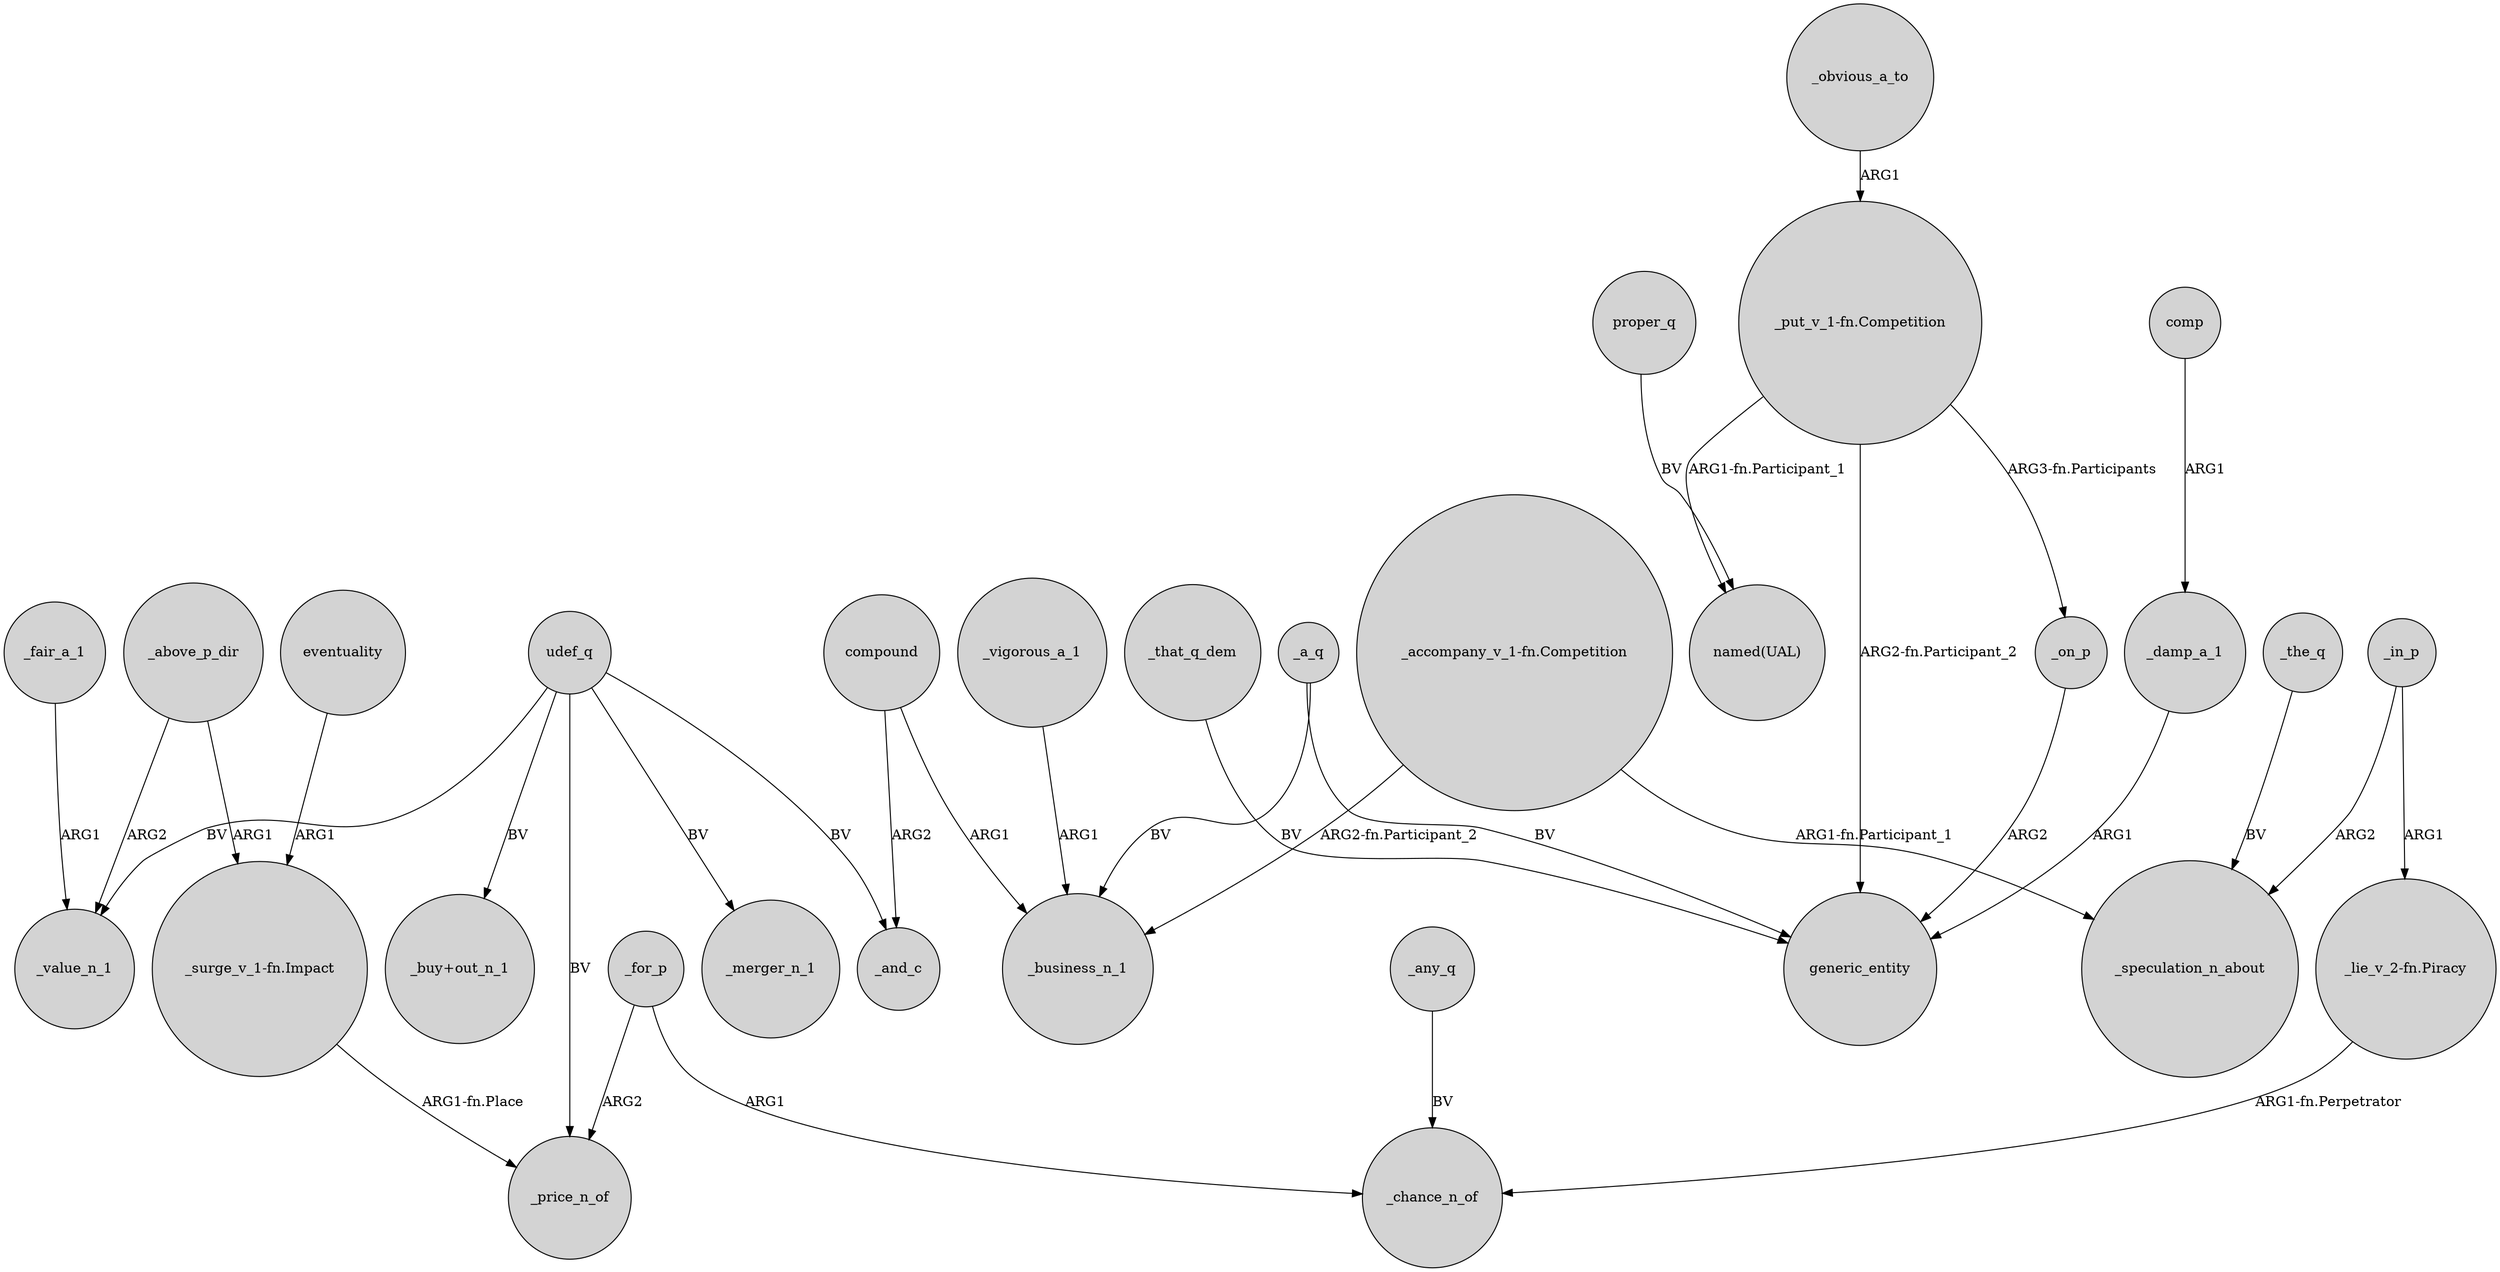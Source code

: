 digraph {
	node [shape=circle style=filled]
	_above_p_dir -> "_surge_v_1-fn.Impact" [label=ARG1]
	_any_q -> _chance_n_of [label=BV]
	_obvious_a_to -> "_put_v_1-fn.Competition" [label=ARG1]
	comp -> _damp_a_1 [label=ARG1]
	udef_q -> _price_n_of [label=BV]
	_damp_a_1 -> generic_entity [label=ARG1]
	udef_q -> _value_n_1 [label=BV]
	_a_q -> _business_n_1 [label=BV]
	_for_p -> _price_n_of [label=ARG2]
	udef_q -> _and_c [label=BV]
	udef_q -> "_buy+out_n_1" [label=BV]
	compound -> _and_c [label=ARG2]
	_in_p -> _speculation_n_about [label=ARG2]
	_for_p -> _chance_n_of [label=ARG1]
	_vigorous_a_1 -> _business_n_1 [label=ARG1]
	proper_q -> "named(UAL)" [label=BV]
	_above_p_dir -> _value_n_1 [label=ARG2]
	_a_q -> generic_entity [label=BV]
	"_accompany_v_1-fn.Competition" -> _business_n_1 [label="ARG2-fn.Participant_2"]
	_in_p -> "_lie_v_2-fn.Piracy" [label=ARG1]
	eventuality -> "_surge_v_1-fn.Impact" [label=ARG1]
	"_put_v_1-fn.Competition" -> generic_entity [label="ARG2-fn.Participant_2"]
	"_lie_v_2-fn.Piracy" -> _chance_n_of [label="ARG1-fn.Perpetrator"]
	"_put_v_1-fn.Competition" -> "named(UAL)" [label="ARG1-fn.Participant_1"]
	_on_p -> generic_entity [label=ARG2]
	_fair_a_1 -> _value_n_1 [label=ARG1]
	"_put_v_1-fn.Competition" -> _on_p [label="ARG3-fn.Participants"]
	_the_q -> _speculation_n_about [label=BV]
	compound -> _business_n_1 [label=ARG1]
	_that_q_dem -> generic_entity [label=BV]
	"_surge_v_1-fn.Impact" -> _price_n_of [label="ARG1-fn.Place"]
	udef_q -> _merger_n_1 [label=BV]
	"_accompany_v_1-fn.Competition" -> _speculation_n_about [label="ARG1-fn.Participant_1"]
}

